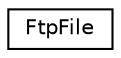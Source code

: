 digraph "Graphical Class Hierarchy"
{
  edge [fontname="Helvetica",fontsize="10",labelfontname="Helvetica",labelfontsize="10"];
  node [fontname="Helvetica",fontsize="10",shape=record];
  rankdir="LR";
  Node0 [label="FtpFile",height=0.2,width=0.4,color="black", fillcolor="white", style="filled",URL="$struct_ftp_file.html"];
}
